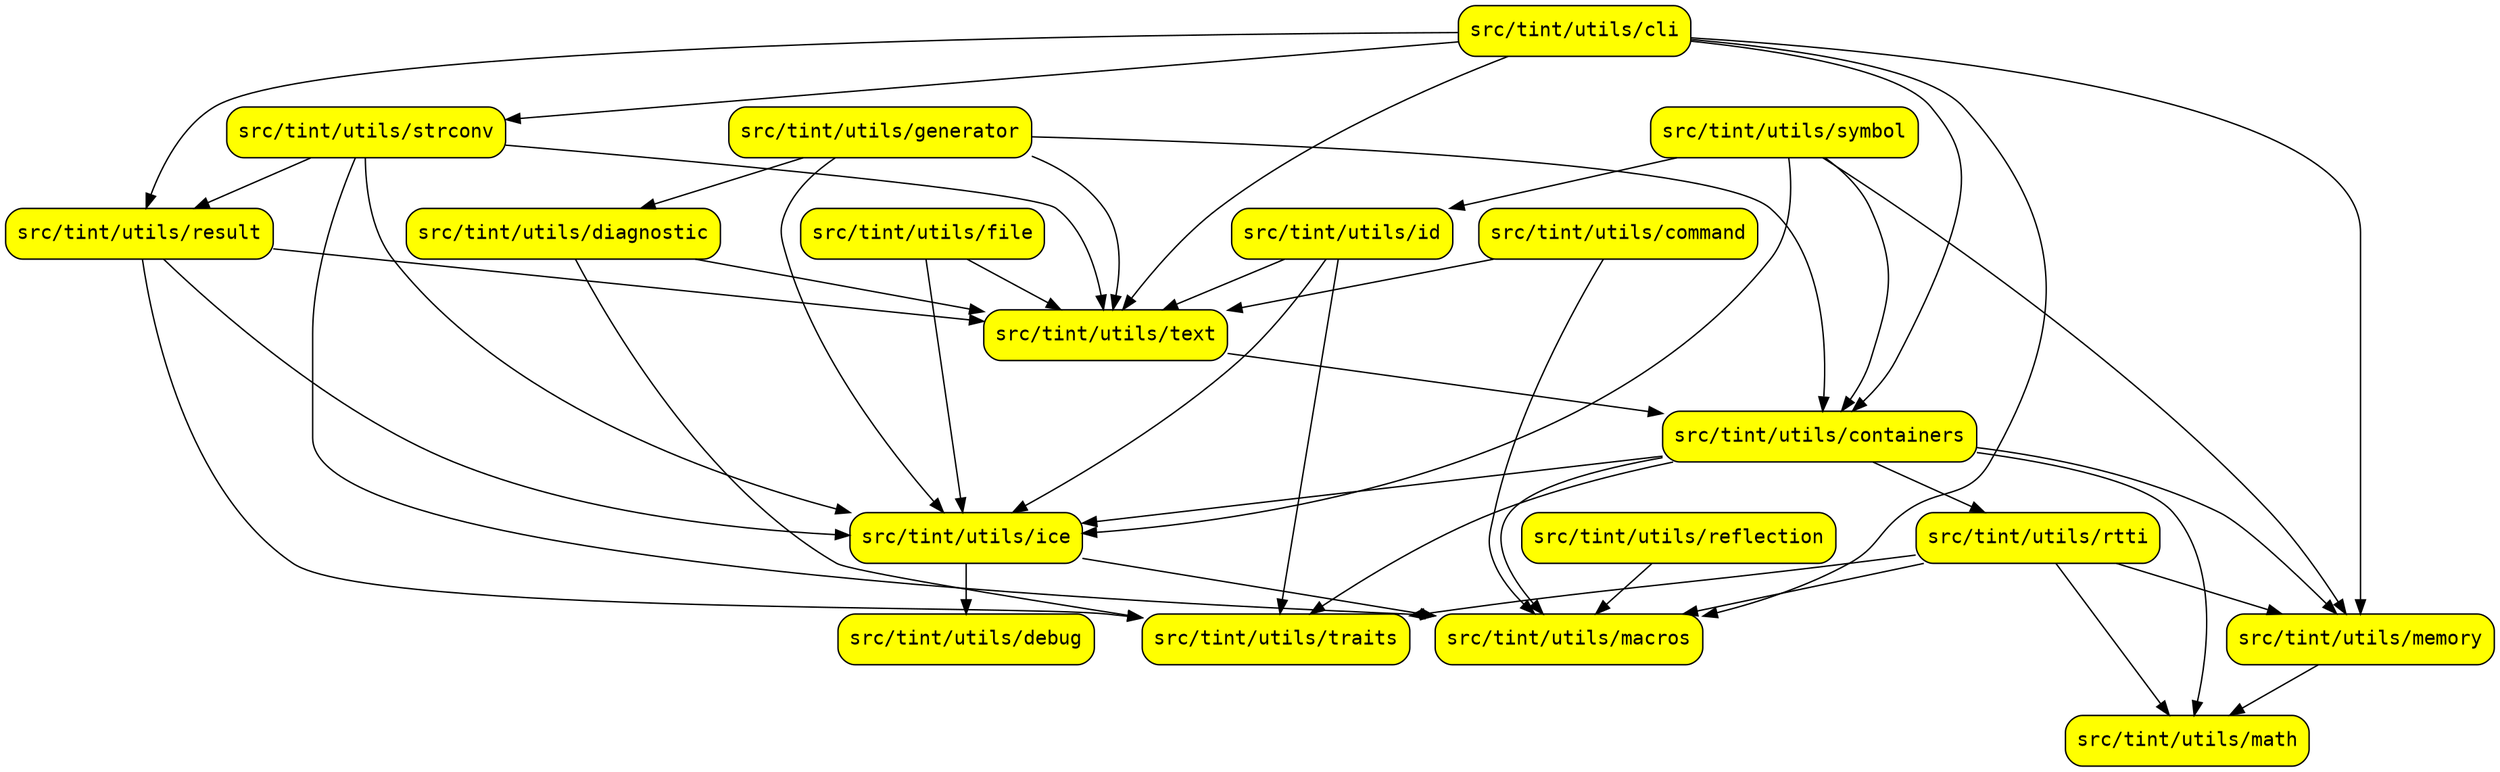 strict digraph {
  node [ shape = "box" ]
  node [ fontname = "Courier" ]
  node [ fontsize = "14" ]
  node [ style = "filled,rounded" ]
  node [ fillcolor = "yellow" ]
  edge [ fontname = "Courier" ]
  edge [ fontsize = "12" ]
  n0 [label="src/tint/utils/cli"]
  n1 [label="src/tint/utils/command"]
  n2 [label="src/tint/utils/containers"]
  n3 [label="src/tint/utils/debug"]
  n4 [label="src/tint/utils/diagnostic"]
  n5 [label="src/tint/utils/file"]
  n6 [label="src/tint/utils/generator"]
  n7 [label="src/tint/utils/ice"]
  n8 [label="src/tint/utils/id"]
  n9 [label="src/tint/utils/macros"]
  n10 [label="src/tint/utils/math"]
  n11 [label="src/tint/utils/memory"]
  n12 [label="src/tint/utils/reflection"]
  n13 [label="src/tint/utils/result"]
  n14 [label="src/tint/utils/rtti"]
  n15 [label="src/tint/utils/strconv"]
  n16 [label="src/tint/utils/symbol"]
  n17 [label="src/tint/utils/text"]
  n18 [label="src/tint/utils/traits"]
  n0 -> n2 [label=""]
  n0 -> n9 [label=""]
  n0 -> n11 [label=""]
  n0 -> n13 [label=""]
  n0 -> n15 [label=""]
  n0 -> n17 [label=""]
  n1 -> n9 [label=""]
  n1 -> n17 [label=""]
  n2 -> n7 [label=""]
  n2 -> n9 [label=""]
  n2 -> n10 [label=""]
  n2 -> n11 [label=""]
  n2 -> n14 [label=""]
  n2 -> n18 [label=""]
  n4 -> n17 [label=""]
  n4 -> n18 [label=""]
  n5 -> n7 [label=""]
  n5 -> n17 [label=""]
  n6 -> n2 [label=""]
  n6 -> n4 [label=""]
  n6 -> n7 [label=""]
  n6 -> n17 [label=""]
  n7 -> n3 [label=""]
  n7 -> n9 [label=""]
  n8 -> n7 [label=""]
  n8 -> n17 [label=""]
  n8 -> n18 [label=""]
  n11 -> n10 [label=""]
  n12 -> n9 [label=""]
  n13 -> n7 [label=""]
  n13 -> n17 [label=""]
  n13 -> n18 [label=""]
  n14 -> n9 [label=""]
  n14 -> n10 [label=""]
  n14 -> n11 [label=""]
  n14 -> n18 [label=""]
  n15 -> n7 [label=""]
  n15 -> n9 [label=""]
  n15 -> n13 [label=""]
  n15 -> n17 [label=""]
  n16 -> n2 [label=""]
  n16 -> n7 [label=""]
  n16 -> n8 [label=""]
  n16 -> n11 [label=""]
  n17 -> n2 [label=""]
}
